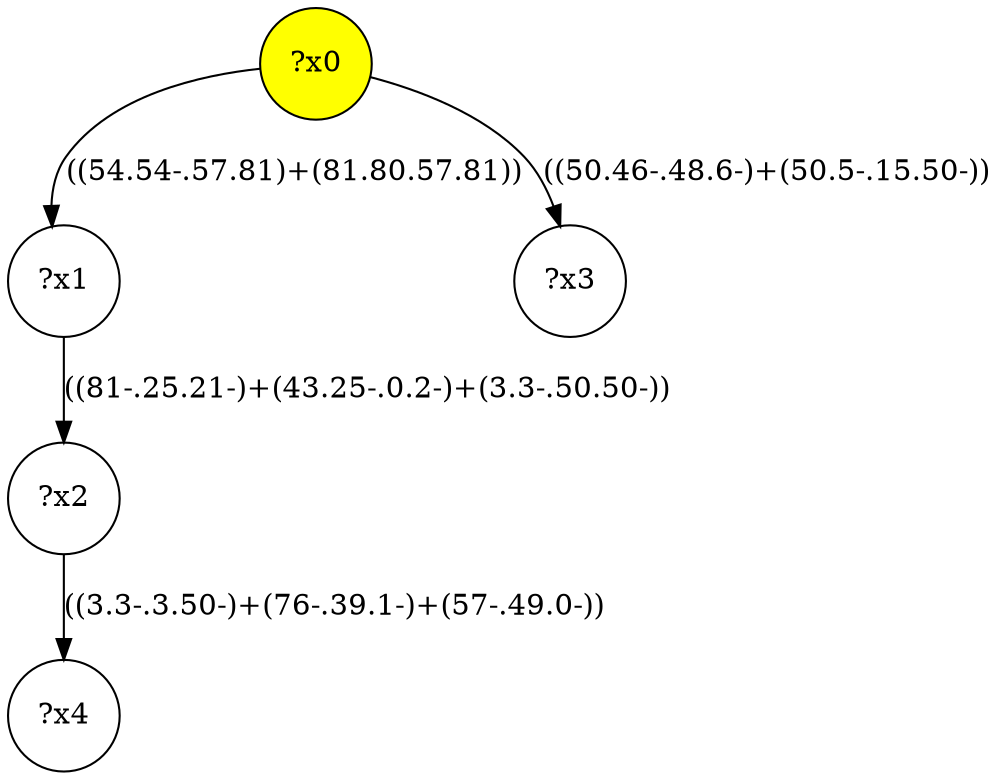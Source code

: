 digraph g {
	x0 [fillcolor="yellow", style="filled," shape=circle, label="?x0"];
	x1 [shape=circle, label="?x1"];
	x0 -> x1 [label="((54.54-.57.81)+(81.80.57.81))"];
	x2 [shape=circle, label="?x2"];
	x1 -> x2 [label="((81-.25.21-)+(43.25-.0.2-)+(3.3-.50.50-))"];
	x3 [shape=circle, label="?x3"];
	x0 -> x3 [label="((50.46-.48.6-)+(50.5-.15.50-))"];
	x4 [shape=circle, label="?x4"];
	x2 -> x4 [label="((3.3-.3.50-)+(76-.39.1-)+(57-.49.0-))"];
}
